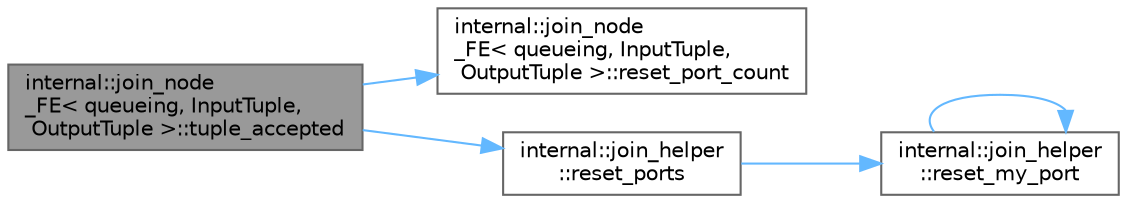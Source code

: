 digraph "internal::join_node_FE&lt; queueing, InputTuple, OutputTuple &gt;::tuple_accepted"
{
 // LATEX_PDF_SIZE
  bgcolor="transparent";
  edge [fontname=Helvetica,fontsize=10,labelfontname=Helvetica,labelfontsize=10];
  node [fontname=Helvetica,fontsize=10,shape=box,height=0.2,width=0.4];
  rankdir="LR";
  Node1 [id="Node000001",label="internal::join_node\l_FE\< queueing, InputTuple,\l OutputTuple \>::tuple_accepted",height=0.2,width=0.4,color="gray40", fillcolor="grey60", style="filled", fontcolor="black",tooltip=" "];
  Node1 -> Node2 [id="edge1_Node000001_Node000002",color="steelblue1",style="solid",tooltip=" "];
  Node2 [id="Node000002",label="internal::join_node\l_FE\< queueing, InputTuple,\l OutputTuple \>::reset_port_count",height=0.2,width=0.4,color="grey40", fillcolor="white", style="filled",URL="$classinternal_1_1join__node___f_e_3_01queueing_00_01_input_tuple_00_01_output_tuple_01_4.html#a7382427c6b994803d6b9d4f2a069d1f6",tooltip=" "];
  Node1 -> Node3 [id="edge2_Node000001_Node000003",color="steelblue1",style="solid",tooltip=" "];
  Node3 [id="Node000003",label="internal::join_helper\l::reset_ports",height=0.2,width=0.4,color="grey40", fillcolor="white", style="filled",URL="$structinternal_1_1join__helper.html#aac3f4d59f317b31600fec60024ab4e1a",tooltip=" "];
  Node3 -> Node4 [id="edge3_Node000003_Node000004",color="steelblue1",style="solid",tooltip=" "];
  Node4 [id="Node000004",label="internal::join_helper\l::reset_my_port",height=0.2,width=0.4,color="grey40", fillcolor="white", style="filled",URL="$structinternal_1_1join__helper.html#a0da024ac3c84d1f234bbe6d5062749ee",tooltip=" "];
  Node4 -> Node4 [id="edge4_Node000004_Node000004",color="steelblue1",style="solid",tooltip=" "];
}
